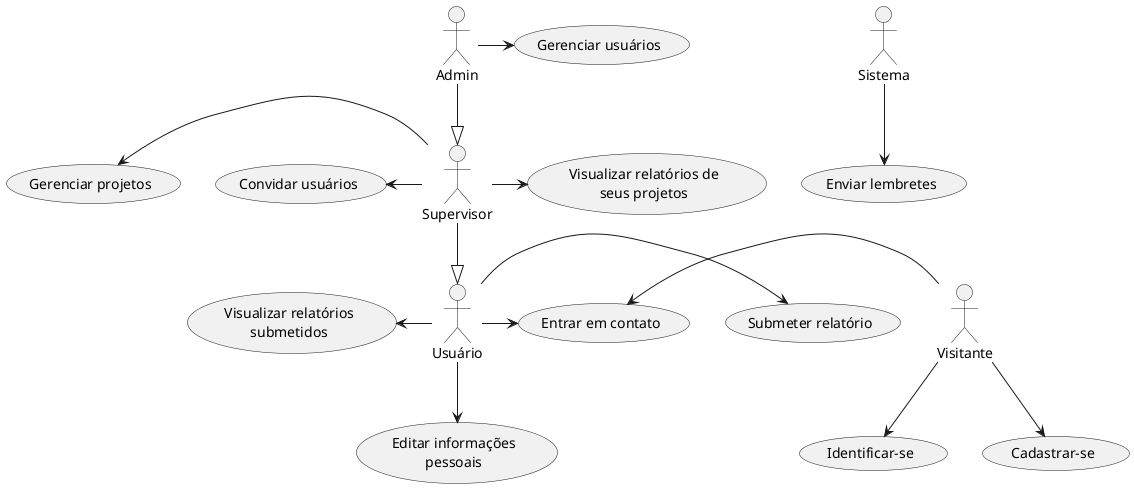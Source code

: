 ' Casos de uso podem ser visualizados em https://www.plantuml.com

@startuml casos-de-uso

Sistema -down-> (Enviar lembretes)

(Entrar em contato) as Contato

Visitante -down-> (Cadastrar-se)
Visitante -down-> (Identificar-se)
Visitante -left-> Contato

Usuário as Usuario
Usuario -down-> (Editar informações\npessoais)
Usuario -> (Submeter relatório)
Usuario -left-> (Visualizar relatórios\nsubmetidos)
Usuario -> Contato

Supervisor as Professor
Professor --|> Usuario
Professor -left-> (Convidar usuários)
Professor -left-> (Gerenciar projetos)
Professor -> (Visualizar relatórios de\nseus projetos)

Admin --|> Professor
Admin -> (Gerenciar usuários)

@enduml
